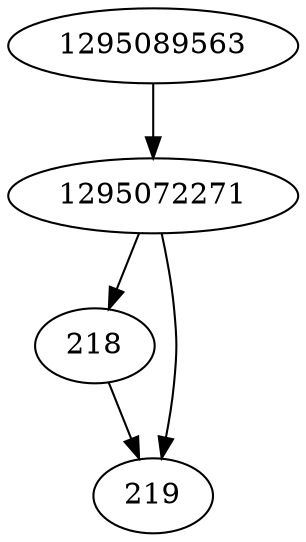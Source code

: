 strict digraph  {
218;
1295089563;
219;
1295072271;
218 -> 219;
1295089563 -> 1295072271;
1295072271 -> 218;
1295072271 -> 219;
}
